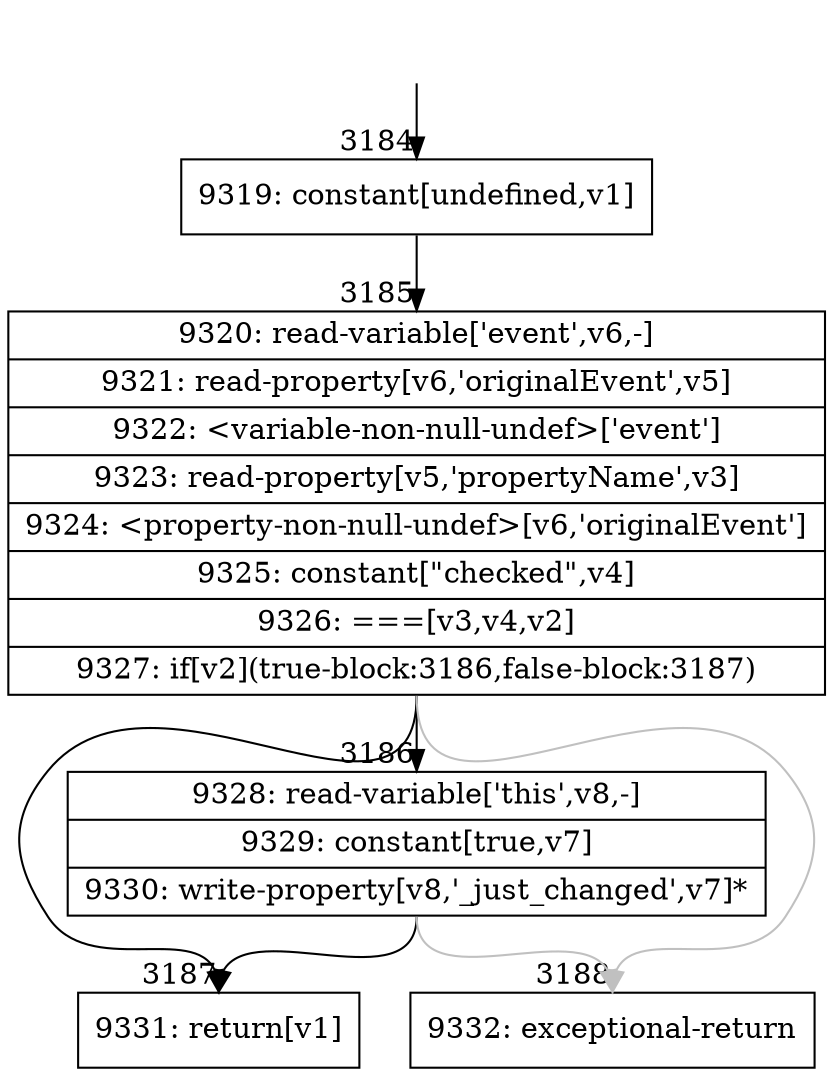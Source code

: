 digraph {
rankdir="TD"
BB_entry199[shape=none,label=""];
BB_entry199 -> BB3184 [tailport=s, headport=n, headlabel="    3184"]
BB3184 [shape=record label="{9319: constant[undefined,v1]}" ] 
BB3184 -> BB3185 [tailport=s, headport=n, headlabel="      3185"]
BB3185 [shape=record label="{9320: read-variable['event',v6,-]|9321: read-property[v6,'originalEvent',v5]|9322: \<variable-non-null-undef\>['event']|9323: read-property[v5,'propertyName',v3]|9324: \<property-non-null-undef\>[v6,'originalEvent']|9325: constant[\"checked\",v4]|9326: ===[v3,v4,v2]|9327: if[v2](true-block:3186,false-block:3187)}" ] 
BB3185 -> BB3186 [tailport=s, headport=n, headlabel="      3186"]
BB3185 -> BB3187 [tailport=s, headport=n, headlabel="      3187"]
BB3185 -> BB3188 [tailport=s, headport=n, color=gray, headlabel="      3188"]
BB3186 [shape=record label="{9328: read-variable['this',v8,-]|9329: constant[true,v7]|9330: write-property[v8,'_just_changed',v7]*}" ] 
BB3186 -> BB3187 [tailport=s, headport=n]
BB3186 -> BB3188 [tailport=s, headport=n, color=gray]
BB3187 [shape=record label="{9331: return[v1]}" ] 
BB3188 [shape=record label="{9332: exceptional-return}" ] 
}
